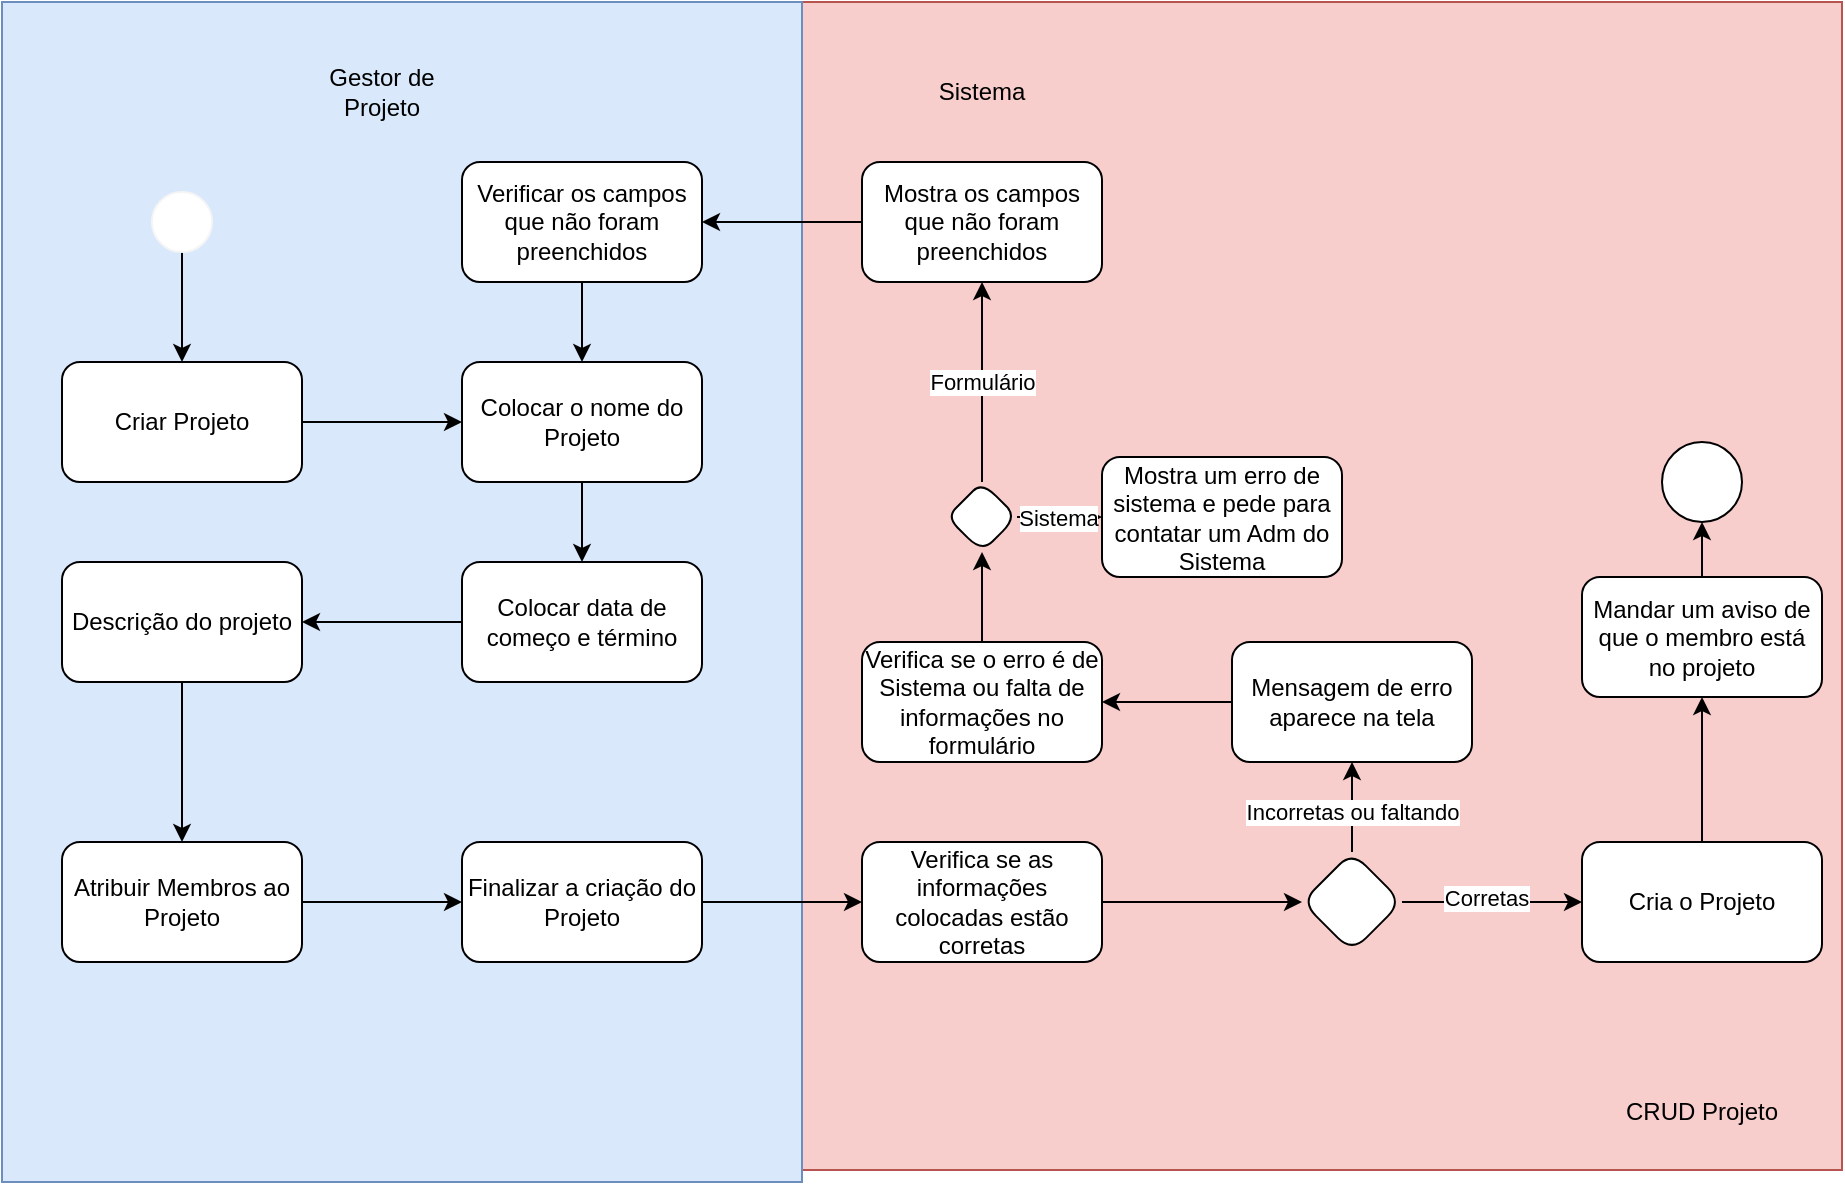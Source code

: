<mxfile version="24.2.1" type="github">
  <diagram name="Página-1" id="BtJeQaXyt6evfpCqpvQr">
    <mxGraphModel dx="1009" dy="542" grid="1" gridSize="10" guides="1" tooltips="1" connect="1" arrows="1" fold="1" page="1" pageScale="1" pageWidth="827" pageHeight="1169" math="0" shadow="0">
      <root>
        <mxCell id="0" />
        <mxCell id="1" parent="0" />
        <mxCell id="FOTGkEohO6ZnvijZTCvm-25" value="" style="rounded=0;whiteSpace=wrap;html=1;fillColor=#f8cecc;strokeColor=#b85450;" parent="1" vertex="1">
          <mxGeometry x="397" width="523" height="584" as="geometry" />
        </mxCell>
        <mxCell id="FOTGkEohO6ZnvijZTCvm-24" value="" style="rounded=0;whiteSpace=wrap;html=1;fillColor=#dae8fc;strokeColor=#6c8ebf;" parent="1" vertex="1">
          <mxGeometry width="400" height="590" as="geometry" />
        </mxCell>
        <mxCell id="FOTGkEohO6ZnvijZTCvm-1" value="Gestor de Projeto" style="text;html=1;align=center;verticalAlign=middle;whiteSpace=wrap;rounded=0;" parent="1" vertex="1">
          <mxGeometry x="160" y="30" width="60" height="30" as="geometry" />
        </mxCell>
        <mxCell id="FOTGkEohO6ZnvijZTCvm-5" value="" style="edgeStyle=orthogonalEdgeStyle;rounded=0;orthogonalLoop=1;jettySize=auto;html=1;" parent="1" source="FOTGkEohO6ZnvijZTCvm-3" target="FOTGkEohO6ZnvijZTCvm-4" edge="1">
          <mxGeometry relative="1" as="geometry" />
        </mxCell>
        <mxCell id="FOTGkEohO6ZnvijZTCvm-3" value="Criar Projeto" style="rounded=1;whiteSpace=wrap;html=1;" parent="1" vertex="1">
          <mxGeometry x="30" y="180" width="120" height="60" as="geometry" />
        </mxCell>
        <mxCell id="FOTGkEohO6ZnvijZTCvm-7" value="" style="edgeStyle=orthogonalEdgeStyle;rounded=0;orthogonalLoop=1;jettySize=auto;html=1;" parent="1" source="FOTGkEohO6ZnvijZTCvm-4" target="FOTGkEohO6ZnvijZTCvm-6" edge="1">
          <mxGeometry relative="1" as="geometry" />
        </mxCell>
        <mxCell id="FOTGkEohO6ZnvijZTCvm-4" value="Colocar o nome do Projeto" style="whiteSpace=wrap;html=1;rounded=1;" parent="1" vertex="1">
          <mxGeometry x="230" y="180" width="120" height="60" as="geometry" />
        </mxCell>
        <mxCell id="FOTGkEohO6ZnvijZTCvm-9" value="" style="edgeStyle=orthogonalEdgeStyle;rounded=0;orthogonalLoop=1;jettySize=auto;html=1;" parent="1" source="FOTGkEohO6ZnvijZTCvm-6" target="FOTGkEohO6ZnvijZTCvm-8" edge="1">
          <mxGeometry relative="1" as="geometry" />
        </mxCell>
        <mxCell id="FOTGkEohO6ZnvijZTCvm-6" value="Colocar data de começo e término" style="whiteSpace=wrap;html=1;rounded=1;" parent="1" vertex="1">
          <mxGeometry x="230" y="280" width="120" height="60" as="geometry" />
        </mxCell>
        <mxCell id="FOTGkEohO6ZnvijZTCvm-11" value="" style="edgeStyle=orthogonalEdgeStyle;rounded=0;orthogonalLoop=1;jettySize=auto;html=1;" parent="1" source="FOTGkEohO6ZnvijZTCvm-8" target="FOTGkEohO6ZnvijZTCvm-10" edge="1">
          <mxGeometry relative="1" as="geometry" />
        </mxCell>
        <mxCell id="FOTGkEohO6ZnvijZTCvm-8" value="Descrição do projeto" style="whiteSpace=wrap;html=1;rounded=1;" parent="1" vertex="1">
          <mxGeometry x="30" y="280" width="120" height="60" as="geometry" />
        </mxCell>
        <mxCell id="FOTGkEohO6ZnvijZTCvm-13" value="" style="edgeStyle=orthogonalEdgeStyle;rounded=0;orthogonalLoop=1;jettySize=auto;html=1;" parent="1" source="FOTGkEohO6ZnvijZTCvm-10" target="FOTGkEohO6ZnvijZTCvm-12" edge="1">
          <mxGeometry relative="1" as="geometry" />
        </mxCell>
        <mxCell id="FOTGkEohO6ZnvijZTCvm-10" value="Atribuir Membros ao Projeto" style="whiteSpace=wrap;html=1;rounded=1;" parent="1" vertex="1">
          <mxGeometry x="30" y="420" width="120" height="60" as="geometry" />
        </mxCell>
        <mxCell id="FOTGkEohO6ZnvijZTCvm-19" value="" style="edgeStyle=orthogonalEdgeStyle;rounded=0;orthogonalLoop=1;jettySize=auto;html=1;" parent="1" source="FOTGkEohO6ZnvijZTCvm-12" target="FOTGkEohO6ZnvijZTCvm-18" edge="1">
          <mxGeometry relative="1" as="geometry" />
        </mxCell>
        <mxCell id="FOTGkEohO6ZnvijZTCvm-12" value="Finalizar a criação do Projeto" style="whiteSpace=wrap;html=1;rounded=1;" parent="1" vertex="1">
          <mxGeometry x="230" y="420" width="120" height="60" as="geometry" />
        </mxCell>
        <mxCell id="FOTGkEohO6ZnvijZTCvm-27" value="" style="edgeStyle=orthogonalEdgeStyle;rounded=0;orthogonalLoop=1;jettySize=auto;html=1;" parent="1" source="FOTGkEohO6ZnvijZTCvm-18" target="FOTGkEohO6ZnvijZTCvm-26" edge="1">
          <mxGeometry relative="1" as="geometry" />
        </mxCell>
        <mxCell id="FOTGkEohO6ZnvijZTCvm-18" value="Verifica se as informações colocadas estão corretas" style="whiteSpace=wrap;html=1;rounded=1;" parent="1" vertex="1">
          <mxGeometry x="430" y="420" width="120" height="60" as="geometry" />
        </mxCell>
        <mxCell id="FOTGkEohO6ZnvijZTCvm-20" value="Sistema" style="text;html=1;align=center;verticalAlign=middle;whiteSpace=wrap;rounded=0;" parent="1" vertex="1">
          <mxGeometry x="460" y="30" width="60" height="30" as="geometry" />
        </mxCell>
        <mxCell id="FOTGkEohO6ZnvijZTCvm-29" value="" style="edgeStyle=orthogonalEdgeStyle;rounded=0;orthogonalLoop=1;jettySize=auto;html=1;" parent="1" source="FOTGkEohO6ZnvijZTCvm-26" target="FOTGkEohO6ZnvijZTCvm-28" edge="1">
          <mxGeometry relative="1" as="geometry" />
        </mxCell>
        <mxCell id="FOTGkEohO6ZnvijZTCvm-33" value="Incorretas ou faltando" style="edgeLabel;html=1;align=center;verticalAlign=middle;resizable=0;points=[];" parent="FOTGkEohO6ZnvijZTCvm-29" vertex="1" connectable="0">
          <mxGeometry x="-0.107" relative="1" as="geometry">
            <mxPoint as="offset" />
          </mxGeometry>
        </mxCell>
        <mxCell id="FOTGkEohO6ZnvijZTCvm-31" value="" style="edgeStyle=orthogonalEdgeStyle;rounded=0;orthogonalLoop=1;jettySize=auto;html=1;" parent="1" source="FOTGkEohO6ZnvijZTCvm-26" target="FOTGkEohO6ZnvijZTCvm-30" edge="1">
          <mxGeometry relative="1" as="geometry" />
        </mxCell>
        <mxCell id="FOTGkEohO6ZnvijZTCvm-32" value="Corretas" style="edgeLabel;html=1;align=center;verticalAlign=middle;resizable=0;points=[];" parent="FOTGkEohO6ZnvijZTCvm-31" vertex="1" connectable="0">
          <mxGeometry x="-0.075" y="2" relative="1" as="geometry">
            <mxPoint as="offset" />
          </mxGeometry>
        </mxCell>
        <mxCell id="FOTGkEohO6ZnvijZTCvm-26" value="" style="rhombus;whiteSpace=wrap;html=1;rounded=1;" parent="1" vertex="1">
          <mxGeometry x="650" y="425" width="50" height="50" as="geometry" />
        </mxCell>
        <mxCell id="FOTGkEohO6ZnvijZTCvm-44" value="" style="edgeStyle=orthogonalEdgeStyle;rounded=0;orthogonalLoop=1;jettySize=auto;html=1;" parent="1" source="FOTGkEohO6ZnvijZTCvm-28" target="FOTGkEohO6ZnvijZTCvm-43" edge="1">
          <mxGeometry relative="1" as="geometry" />
        </mxCell>
        <mxCell id="FOTGkEohO6ZnvijZTCvm-28" value="Mensagem de erro aparece na tela" style="whiteSpace=wrap;html=1;rounded=1;" parent="1" vertex="1">
          <mxGeometry x="615" y="320" width="120" height="60" as="geometry" />
        </mxCell>
        <mxCell id="FOTGkEohO6ZnvijZTCvm-71" style="edgeStyle=orthogonalEdgeStyle;rounded=0;orthogonalLoop=1;jettySize=auto;html=1;" parent="1" source="FOTGkEohO6ZnvijZTCvm-30" target="FOTGkEohO6ZnvijZTCvm-67" edge="1">
          <mxGeometry relative="1" as="geometry" />
        </mxCell>
        <mxCell id="FOTGkEohO6ZnvijZTCvm-30" value="Cria o Projeto" style="whiteSpace=wrap;html=1;rounded=1;" parent="1" vertex="1">
          <mxGeometry x="790" y="420" width="120" height="60" as="geometry" />
        </mxCell>
        <mxCell id="FOTGkEohO6ZnvijZTCvm-46" value="" style="edgeStyle=orthogonalEdgeStyle;rounded=0;orthogonalLoop=1;jettySize=auto;html=1;" parent="1" source="FOTGkEohO6ZnvijZTCvm-43" target="FOTGkEohO6ZnvijZTCvm-45" edge="1">
          <mxGeometry relative="1" as="geometry" />
        </mxCell>
        <mxCell id="FOTGkEohO6ZnvijZTCvm-43" value="Verifica se o erro é de Sistema ou falta de informações no formulário" style="rounded=1;whiteSpace=wrap;html=1;" parent="1" vertex="1">
          <mxGeometry x="430" y="320" width="120" height="60" as="geometry" />
        </mxCell>
        <mxCell id="FOTGkEohO6ZnvijZTCvm-50" value="" style="edgeStyle=orthogonalEdgeStyle;rounded=0;orthogonalLoop=1;jettySize=auto;html=1;" parent="1" source="FOTGkEohO6ZnvijZTCvm-45" target="FOTGkEohO6ZnvijZTCvm-49" edge="1">
          <mxGeometry relative="1" as="geometry" />
        </mxCell>
        <mxCell id="FOTGkEohO6ZnvijZTCvm-62" value="Sistema" style="edgeLabel;html=1;align=center;verticalAlign=middle;resizable=0;points=[];" parent="FOTGkEohO6ZnvijZTCvm-50" vertex="1" connectable="0">
          <mxGeometry x="-0.047" relative="1" as="geometry">
            <mxPoint as="offset" />
          </mxGeometry>
        </mxCell>
        <mxCell id="FOTGkEohO6ZnvijZTCvm-54" value="" style="edgeStyle=orthogonalEdgeStyle;rounded=0;orthogonalLoop=1;jettySize=auto;html=1;entryX=0.5;entryY=1;entryDx=0;entryDy=0;" parent="1" source="FOTGkEohO6ZnvijZTCvm-45" target="FOTGkEohO6ZnvijZTCvm-58" edge="1">
          <mxGeometry relative="1" as="geometry">
            <mxPoint x="490" y="150" as="targetPoint" />
          </mxGeometry>
        </mxCell>
        <mxCell id="FOTGkEohO6ZnvijZTCvm-63" value="Formulário" style="edgeLabel;html=1;align=center;verticalAlign=middle;resizable=0;points=[];" parent="FOTGkEohO6ZnvijZTCvm-54" vertex="1" connectable="0">
          <mxGeometry x="-0.004" relative="1" as="geometry">
            <mxPoint as="offset" />
          </mxGeometry>
        </mxCell>
        <mxCell id="FOTGkEohO6ZnvijZTCvm-45" value="" style="rhombus;whiteSpace=wrap;html=1;rounded=1;" parent="1" vertex="1">
          <mxGeometry x="472.5" y="240" width="35" height="35" as="geometry" />
        </mxCell>
        <mxCell id="FOTGkEohO6ZnvijZTCvm-49" value="Mostra um erro de sistema e pede para contatar um Adm do Sistema" style="whiteSpace=wrap;html=1;rounded=1;" parent="1" vertex="1">
          <mxGeometry x="550" y="227.5" width="120" height="60" as="geometry" />
        </mxCell>
        <mxCell id="FOTGkEohO6ZnvijZTCvm-60" style="edgeStyle=orthogonalEdgeStyle;rounded=0;orthogonalLoop=1;jettySize=auto;html=1;" parent="1" source="FOTGkEohO6ZnvijZTCvm-58" target="FOTGkEohO6ZnvijZTCvm-59" edge="1">
          <mxGeometry relative="1" as="geometry" />
        </mxCell>
        <mxCell id="FOTGkEohO6ZnvijZTCvm-58" value="Mostra os campos que não foram preenchidos" style="rounded=1;whiteSpace=wrap;html=1;" parent="1" vertex="1">
          <mxGeometry x="430" y="80" width="120" height="60" as="geometry" />
        </mxCell>
        <mxCell id="FOTGkEohO6ZnvijZTCvm-61" value="" style="edgeStyle=orthogonalEdgeStyle;rounded=0;orthogonalLoop=1;jettySize=auto;html=1;" parent="1" source="FOTGkEohO6ZnvijZTCvm-59" target="FOTGkEohO6ZnvijZTCvm-4" edge="1">
          <mxGeometry relative="1" as="geometry" />
        </mxCell>
        <mxCell id="FOTGkEohO6ZnvijZTCvm-59" value="Verificar os campos que não foram preenchidos" style="rounded=1;whiteSpace=wrap;html=1;" parent="1" vertex="1">
          <mxGeometry x="230" y="80" width="120" height="60" as="geometry" />
        </mxCell>
        <mxCell id="FOTGkEohO6ZnvijZTCvm-75" style="edgeStyle=orthogonalEdgeStyle;rounded=0;orthogonalLoop=1;jettySize=auto;html=1;" parent="1" source="FOTGkEohO6ZnvijZTCvm-67" target="FOTGkEohO6ZnvijZTCvm-74" edge="1">
          <mxGeometry relative="1" as="geometry" />
        </mxCell>
        <mxCell id="FOTGkEohO6ZnvijZTCvm-67" value="Mandar um aviso de que o membro está no projeto" style="whiteSpace=wrap;html=1;rounded=1;" parent="1" vertex="1">
          <mxGeometry x="790" y="287.5" width="120" height="60" as="geometry" />
        </mxCell>
        <mxCell id="FOTGkEohO6ZnvijZTCvm-73" style="edgeStyle=orthogonalEdgeStyle;rounded=0;orthogonalLoop=1;jettySize=auto;html=1;" parent="1" source="FOTGkEohO6ZnvijZTCvm-72" target="FOTGkEohO6ZnvijZTCvm-3" edge="1">
          <mxGeometry relative="1" as="geometry" />
        </mxCell>
        <mxCell id="FOTGkEohO6ZnvijZTCvm-72" value="" style="ellipse;whiteSpace=wrap;html=1;aspect=fixed;strokeColor=#F5F5F5;" parent="1" vertex="1">
          <mxGeometry x="75" y="95" width="30" height="30" as="geometry" />
        </mxCell>
        <mxCell id="FOTGkEohO6ZnvijZTCvm-74" value="" style="ellipse;whiteSpace=wrap;html=1;aspect=fixed;" parent="1" vertex="1">
          <mxGeometry x="830" y="220" width="40" height="40" as="geometry" />
        </mxCell>
        <mxCell id="FOTGkEohO6ZnvijZTCvm-76" value="CRUD Projeto" style="text;html=1;align=center;verticalAlign=middle;whiteSpace=wrap;rounded=0;" parent="1" vertex="1">
          <mxGeometry x="800" y="540" width="100" height="30" as="geometry" />
        </mxCell>
      </root>
    </mxGraphModel>
  </diagram>
</mxfile>
